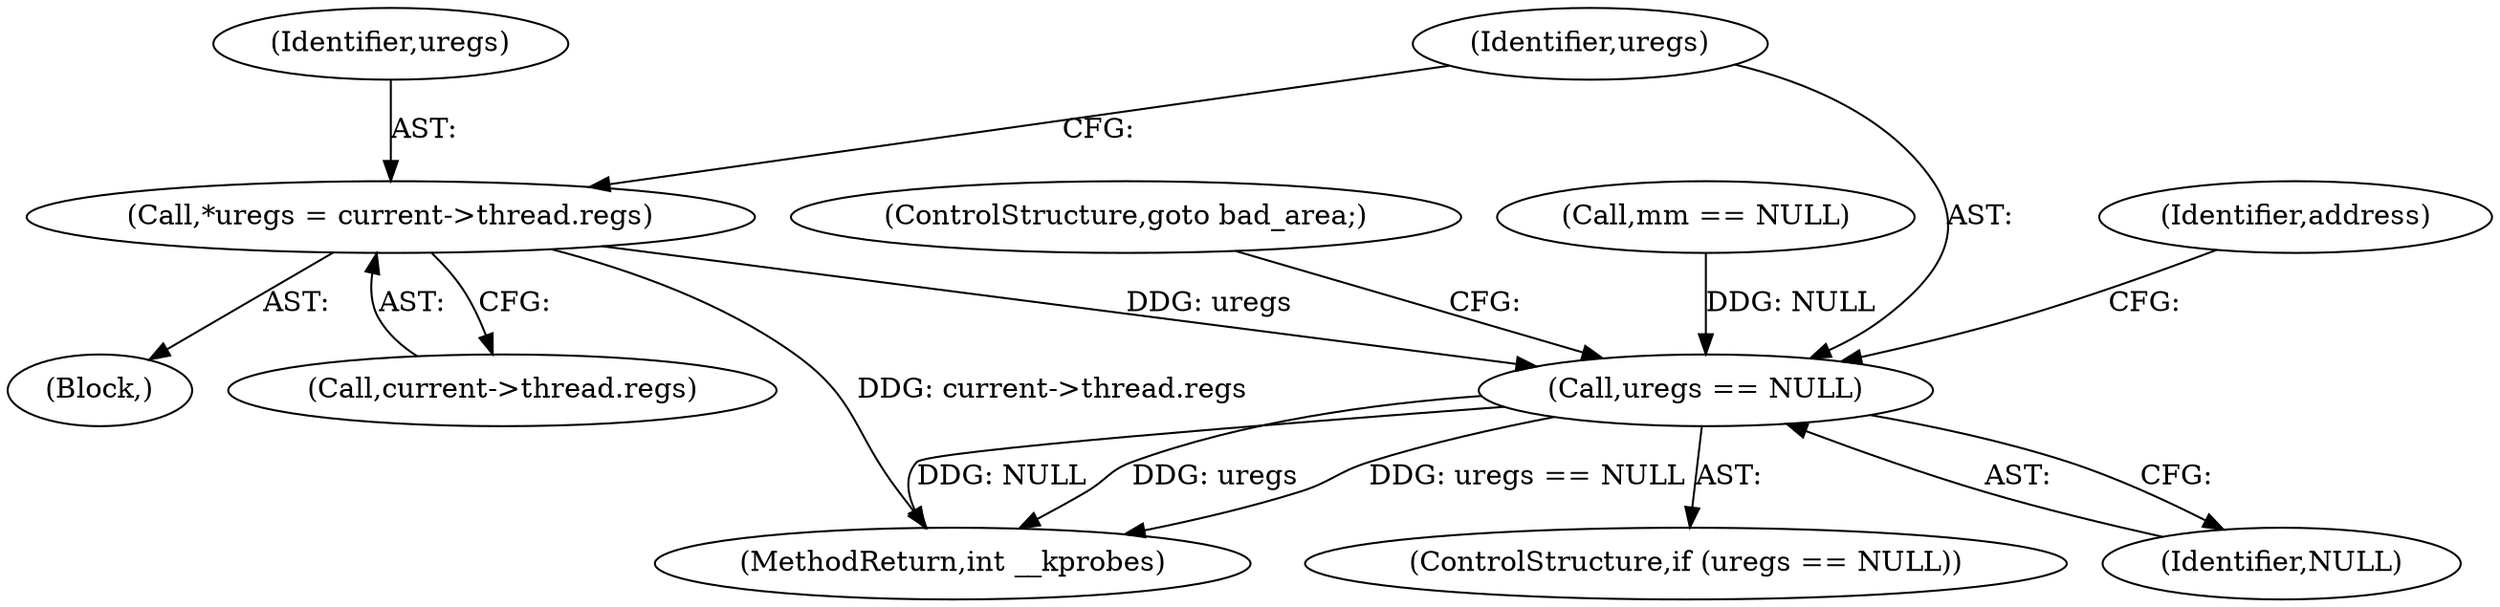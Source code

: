 digraph "0_linux_a8b0ca17b80e92faab46ee7179ba9e99ccb61233_20@API" {
"1000280" [label="(Call,*uregs = current->thread.regs)"];
"1000288" [label="(Call,uregs == NULL)"];
"1000281" [label="(Identifier,uregs)"];
"1000202" [label="(Call,mm == NULL)"];
"1000288" [label="(Call,uregs == NULL)"];
"1000289" [label="(Identifier,uregs)"];
"1000557" [label="(MethodReturn,int __kprobes)"];
"1000287" [label="(ControlStructure,if (uregs == NULL))"];
"1000278" [label="(Block,)"];
"1000296" [label="(Identifier,address)"];
"1000282" [label="(Call,current->thread.regs)"];
"1000291" [label="(ControlStructure,goto bad_area;)"];
"1000280" [label="(Call,*uregs = current->thread.regs)"];
"1000290" [label="(Identifier,NULL)"];
"1000280" -> "1000278"  [label="AST: "];
"1000280" -> "1000282"  [label="CFG: "];
"1000281" -> "1000280"  [label="AST: "];
"1000282" -> "1000280"  [label="AST: "];
"1000289" -> "1000280"  [label="CFG: "];
"1000280" -> "1000557"  [label="DDG: current->thread.regs"];
"1000280" -> "1000288"  [label="DDG: uregs"];
"1000288" -> "1000287"  [label="AST: "];
"1000288" -> "1000290"  [label="CFG: "];
"1000289" -> "1000288"  [label="AST: "];
"1000290" -> "1000288"  [label="AST: "];
"1000291" -> "1000288"  [label="CFG: "];
"1000296" -> "1000288"  [label="CFG: "];
"1000288" -> "1000557"  [label="DDG: NULL"];
"1000288" -> "1000557"  [label="DDG: uregs"];
"1000288" -> "1000557"  [label="DDG: uregs == NULL"];
"1000202" -> "1000288"  [label="DDG: NULL"];
}
